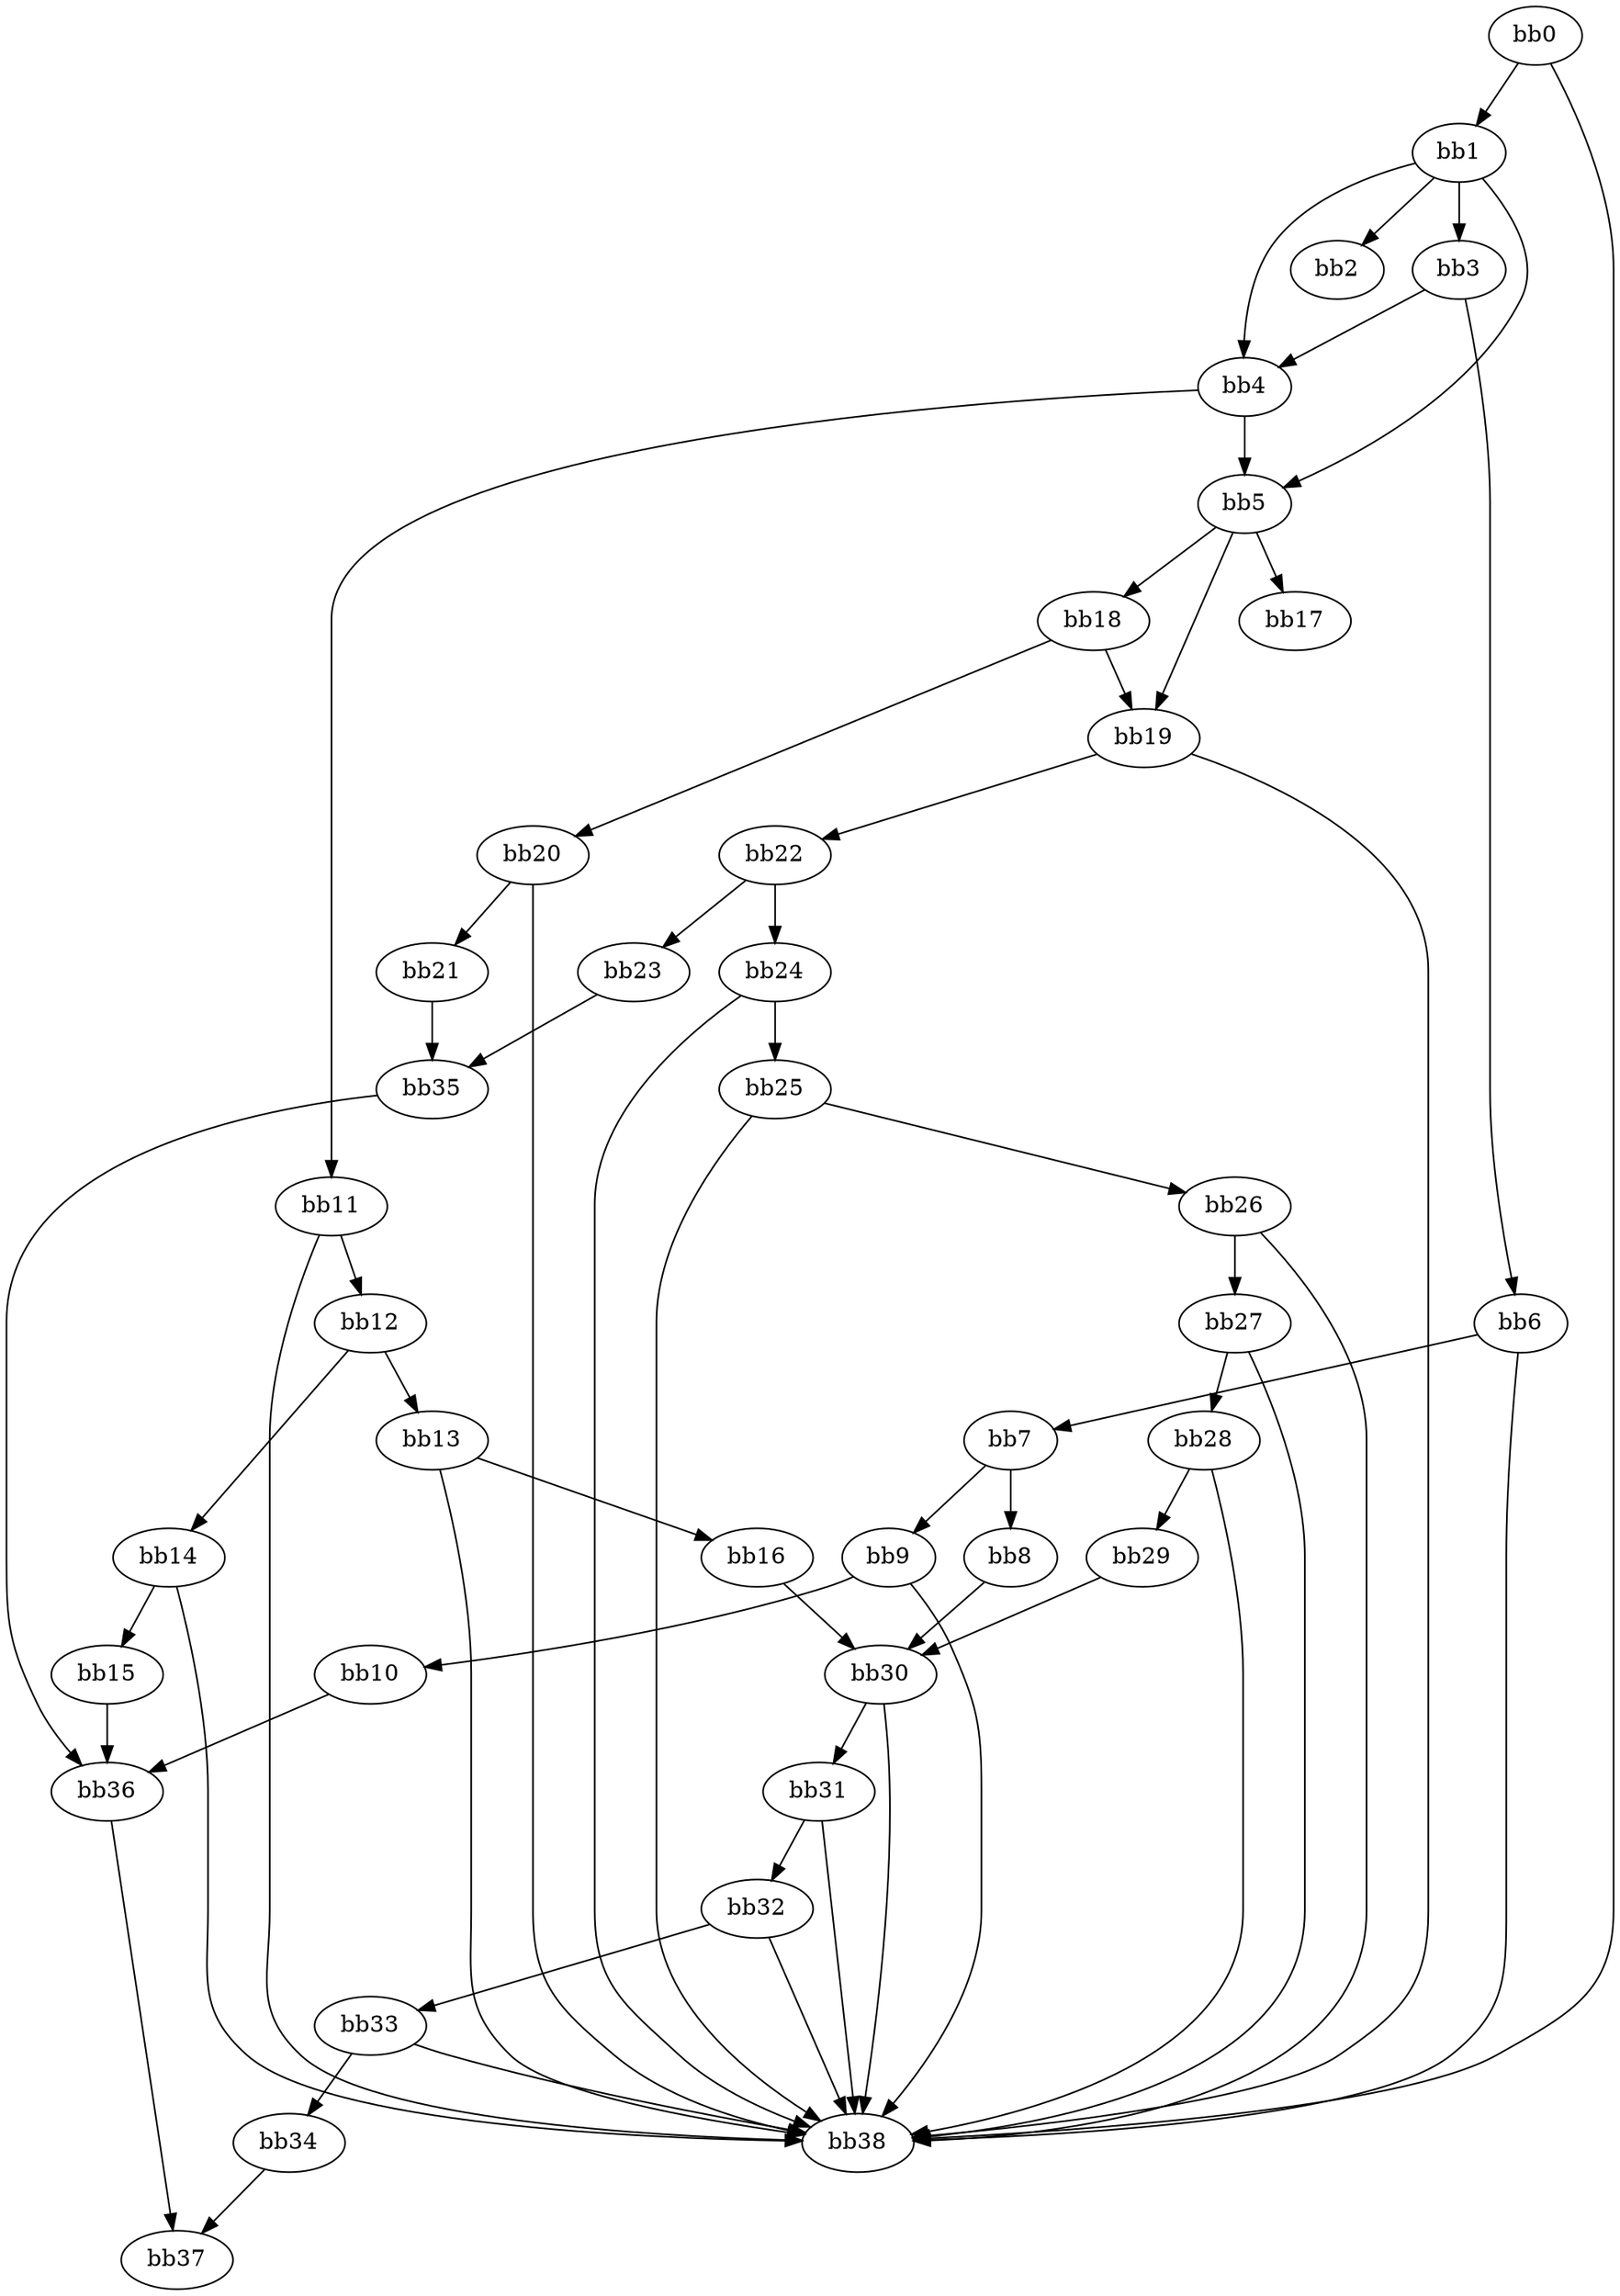 digraph {
    0 [ label = "bb0\l" ]
    1 [ label = "bb1\l" ]
    2 [ label = "bb2\l" ]
    3 [ label = "bb3\l" ]
    4 [ label = "bb4\l" ]
    5 [ label = "bb5\l" ]
    6 [ label = "bb6\l" ]
    7 [ label = "bb7\l" ]
    8 [ label = "bb8\l" ]
    9 [ label = "bb9\l" ]
    10 [ label = "bb10\l" ]
    11 [ label = "bb11\l" ]
    12 [ label = "bb12\l" ]
    13 [ label = "bb13\l" ]
    14 [ label = "bb14\l" ]
    15 [ label = "bb15\l" ]
    16 [ label = "bb16\l" ]
    17 [ label = "bb17\l" ]
    18 [ label = "bb18\l" ]
    19 [ label = "bb19\l" ]
    20 [ label = "bb20\l" ]
    21 [ label = "bb21\l" ]
    22 [ label = "bb22\l" ]
    23 [ label = "bb23\l" ]
    24 [ label = "bb24\l" ]
    25 [ label = "bb25\l" ]
    26 [ label = "bb26\l" ]
    27 [ label = "bb27\l" ]
    28 [ label = "bb28\l" ]
    29 [ label = "bb29\l" ]
    30 [ label = "bb30\l" ]
    31 [ label = "bb31\l" ]
    32 [ label = "bb32\l" ]
    33 [ label = "bb33\l" ]
    34 [ label = "bb34\l" ]
    35 [ label = "bb35\l" ]
    36 [ label = "bb36\l" ]
    37 [ label = "bb37\l" ]
    38 [ label = "bb38\l" ]
    0 -> 1 [ ]
    0 -> 38 [ ]
    1 -> 2 [ ]
    1 -> 3 [ ]
    1 -> 4 [ ]
    1 -> 5 [ ]
    3 -> 4 [ ]
    3 -> 6 [ ]
    4 -> 5 [ ]
    4 -> 11 [ ]
    5 -> 17 [ ]
    5 -> 18 [ ]
    5 -> 19 [ ]
    6 -> 7 [ ]
    6 -> 38 [ ]
    7 -> 8 [ ]
    7 -> 9 [ ]
    8 -> 30 [ ]
    9 -> 10 [ ]
    9 -> 38 [ ]
    10 -> 36 [ ]
    11 -> 12 [ ]
    11 -> 38 [ ]
    12 -> 13 [ ]
    12 -> 14 [ ]
    13 -> 16 [ ]
    13 -> 38 [ ]
    14 -> 15 [ ]
    14 -> 38 [ ]
    15 -> 36 [ ]
    16 -> 30 [ ]
    18 -> 19 [ ]
    18 -> 20 [ ]
    19 -> 22 [ ]
    19 -> 38 [ ]
    20 -> 21 [ ]
    20 -> 38 [ ]
    21 -> 35 [ ]
    22 -> 23 [ ]
    22 -> 24 [ ]
    23 -> 35 [ ]
    24 -> 25 [ ]
    24 -> 38 [ ]
    25 -> 26 [ ]
    25 -> 38 [ ]
    26 -> 27 [ ]
    26 -> 38 [ ]
    27 -> 28 [ ]
    27 -> 38 [ ]
    28 -> 29 [ ]
    28 -> 38 [ ]
    29 -> 30 [ ]
    30 -> 31 [ ]
    30 -> 38 [ ]
    31 -> 32 [ ]
    31 -> 38 [ ]
    32 -> 33 [ ]
    32 -> 38 [ ]
    33 -> 34 [ ]
    33 -> 38 [ ]
    34 -> 37 [ ]
    35 -> 36 [ ]
    36 -> 37 [ ]
}

